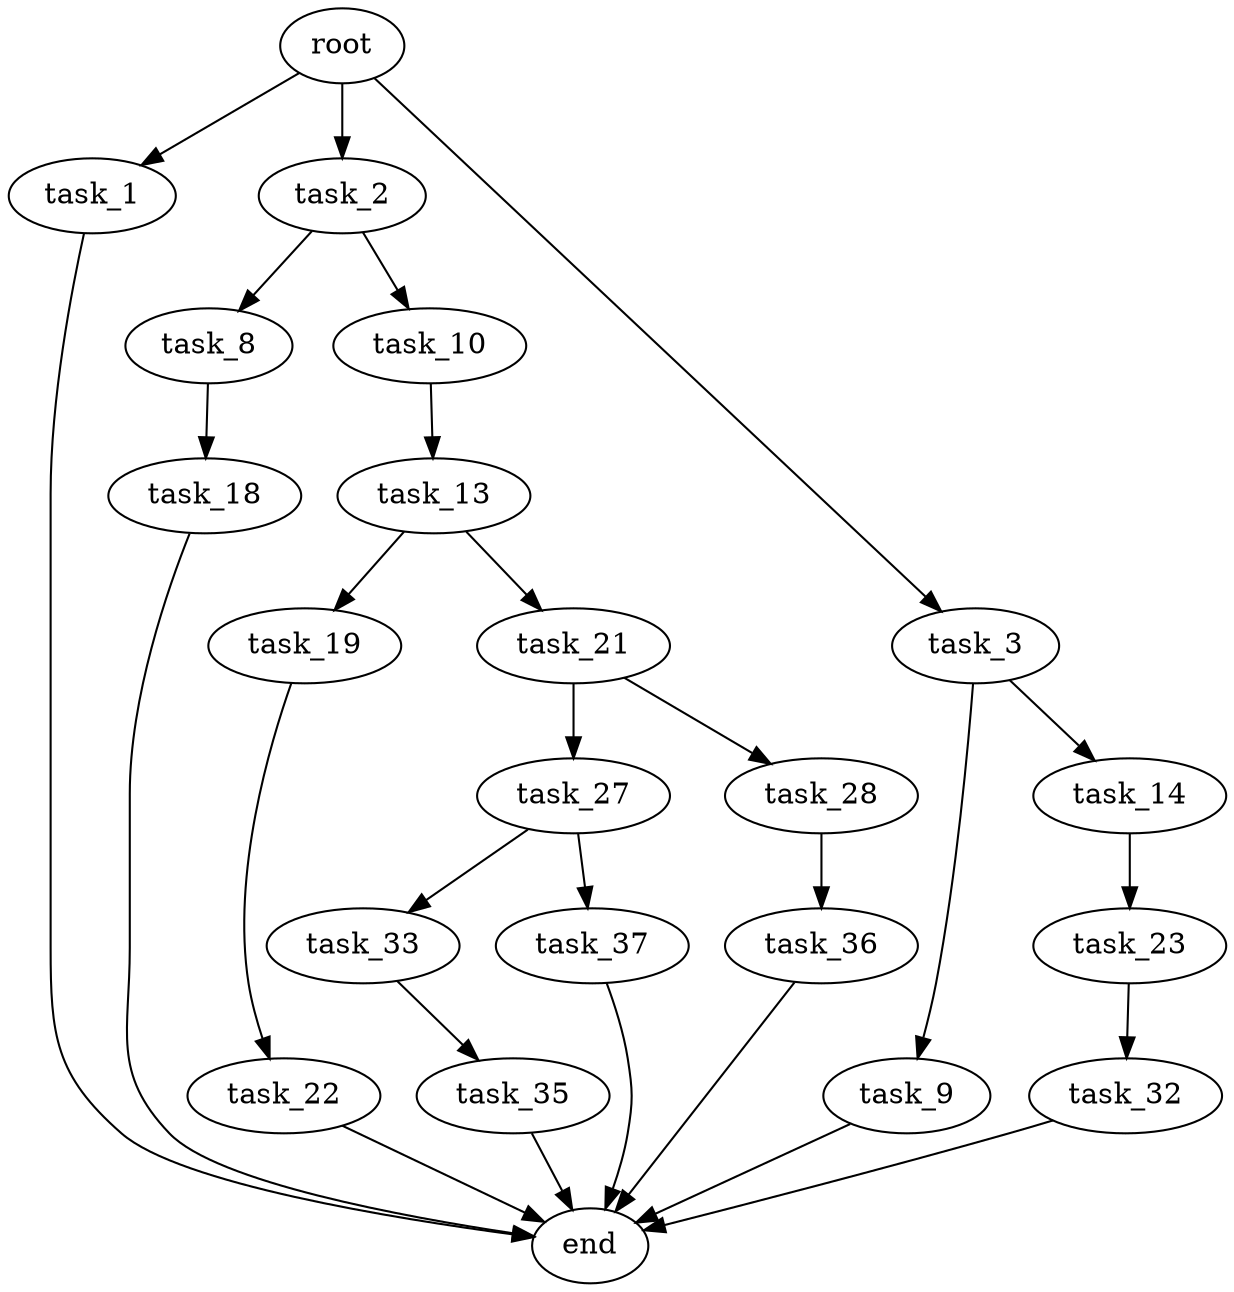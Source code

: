 digraph G {
  root [size="0.000000"];
  task_1 [size="22667875505.000000"];
  task_2 [size="368293445632.000000"];
  task_3 [size="7801753218.000000"];
  task_8 [size="6564747224.000000"];
  task_9 [size="23144846930.000000"];
  task_10 [size="2258711089.000000"];
  task_13 [size="28914591171.000000"];
  task_14 [size="23943416713.000000"];
  task_18 [size="782757789696.000000"];
  task_19 [size="8589934592.000000"];
  task_21 [size="122104157033.000000"];
  task_22 [size="72433909512.000000"];
  task_23 [size="88092754843.000000"];
  task_27 [size="39885641229.000000"];
  task_28 [size="277281057225.000000"];
  task_32 [size="549755813888.000000"];
  task_33 [size="1073741824000.000000"];
  task_35 [size="28991029248.000000"];
  task_36 [size="1073741824000.000000"];
  task_37 [size="549755813888.000000"];
  end [size="0.000000"];

  root -> task_1 [size="1.000000"];
  root -> task_2 [size="1.000000"];
  root -> task_3 [size="1.000000"];
  task_1 -> end [size="1.000000"];
  task_2 -> task_8 [size="411041792.000000"];
  task_2 -> task_10 [size="411041792.000000"];
  task_3 -> task_9 [size="301989888.000000"];
  task_3 -> task_14 [size="301989888.000000"];
  task_8 -> task_18 [size="301989888.000000"];
  task_9 -> end [size="1.000000"];
  task_10 -> task_13 [size="75497472.000000"];
  task_13 -> task_19 [size="679477248.000000"];
  task_13 -> task_21 [size="679477248.000000"];
  task_14 -> task_23 [size="679477248.000000"];
  task_18 -> end [size="1.000000"];
  task_19 -> task_22 [size="33554432.000000"];
  task_21 -> task_27 [size="301989888.000000"];
  task_21 -> task_28 [size="301989888.000000"];
  task_22 -> end [size="1.000000"];
  task_23 -> task_32 [size="75497472.000000"];
  task_27 -> task_33 [size="134217728.000000"];
  task_27 -> task_37 [size="134217728.000000"];
  task_28 -> task_36 [size="536870912.000000"];
  task_32 -> end [size="1.000000"];
  task_33 -> task_35 [size="838860800.000000"];
  task_35 -> end [size="1.000000"];
  task_36 -> end [size="1.000000"];
  task_37 -> end [size="1.000000"];
}
